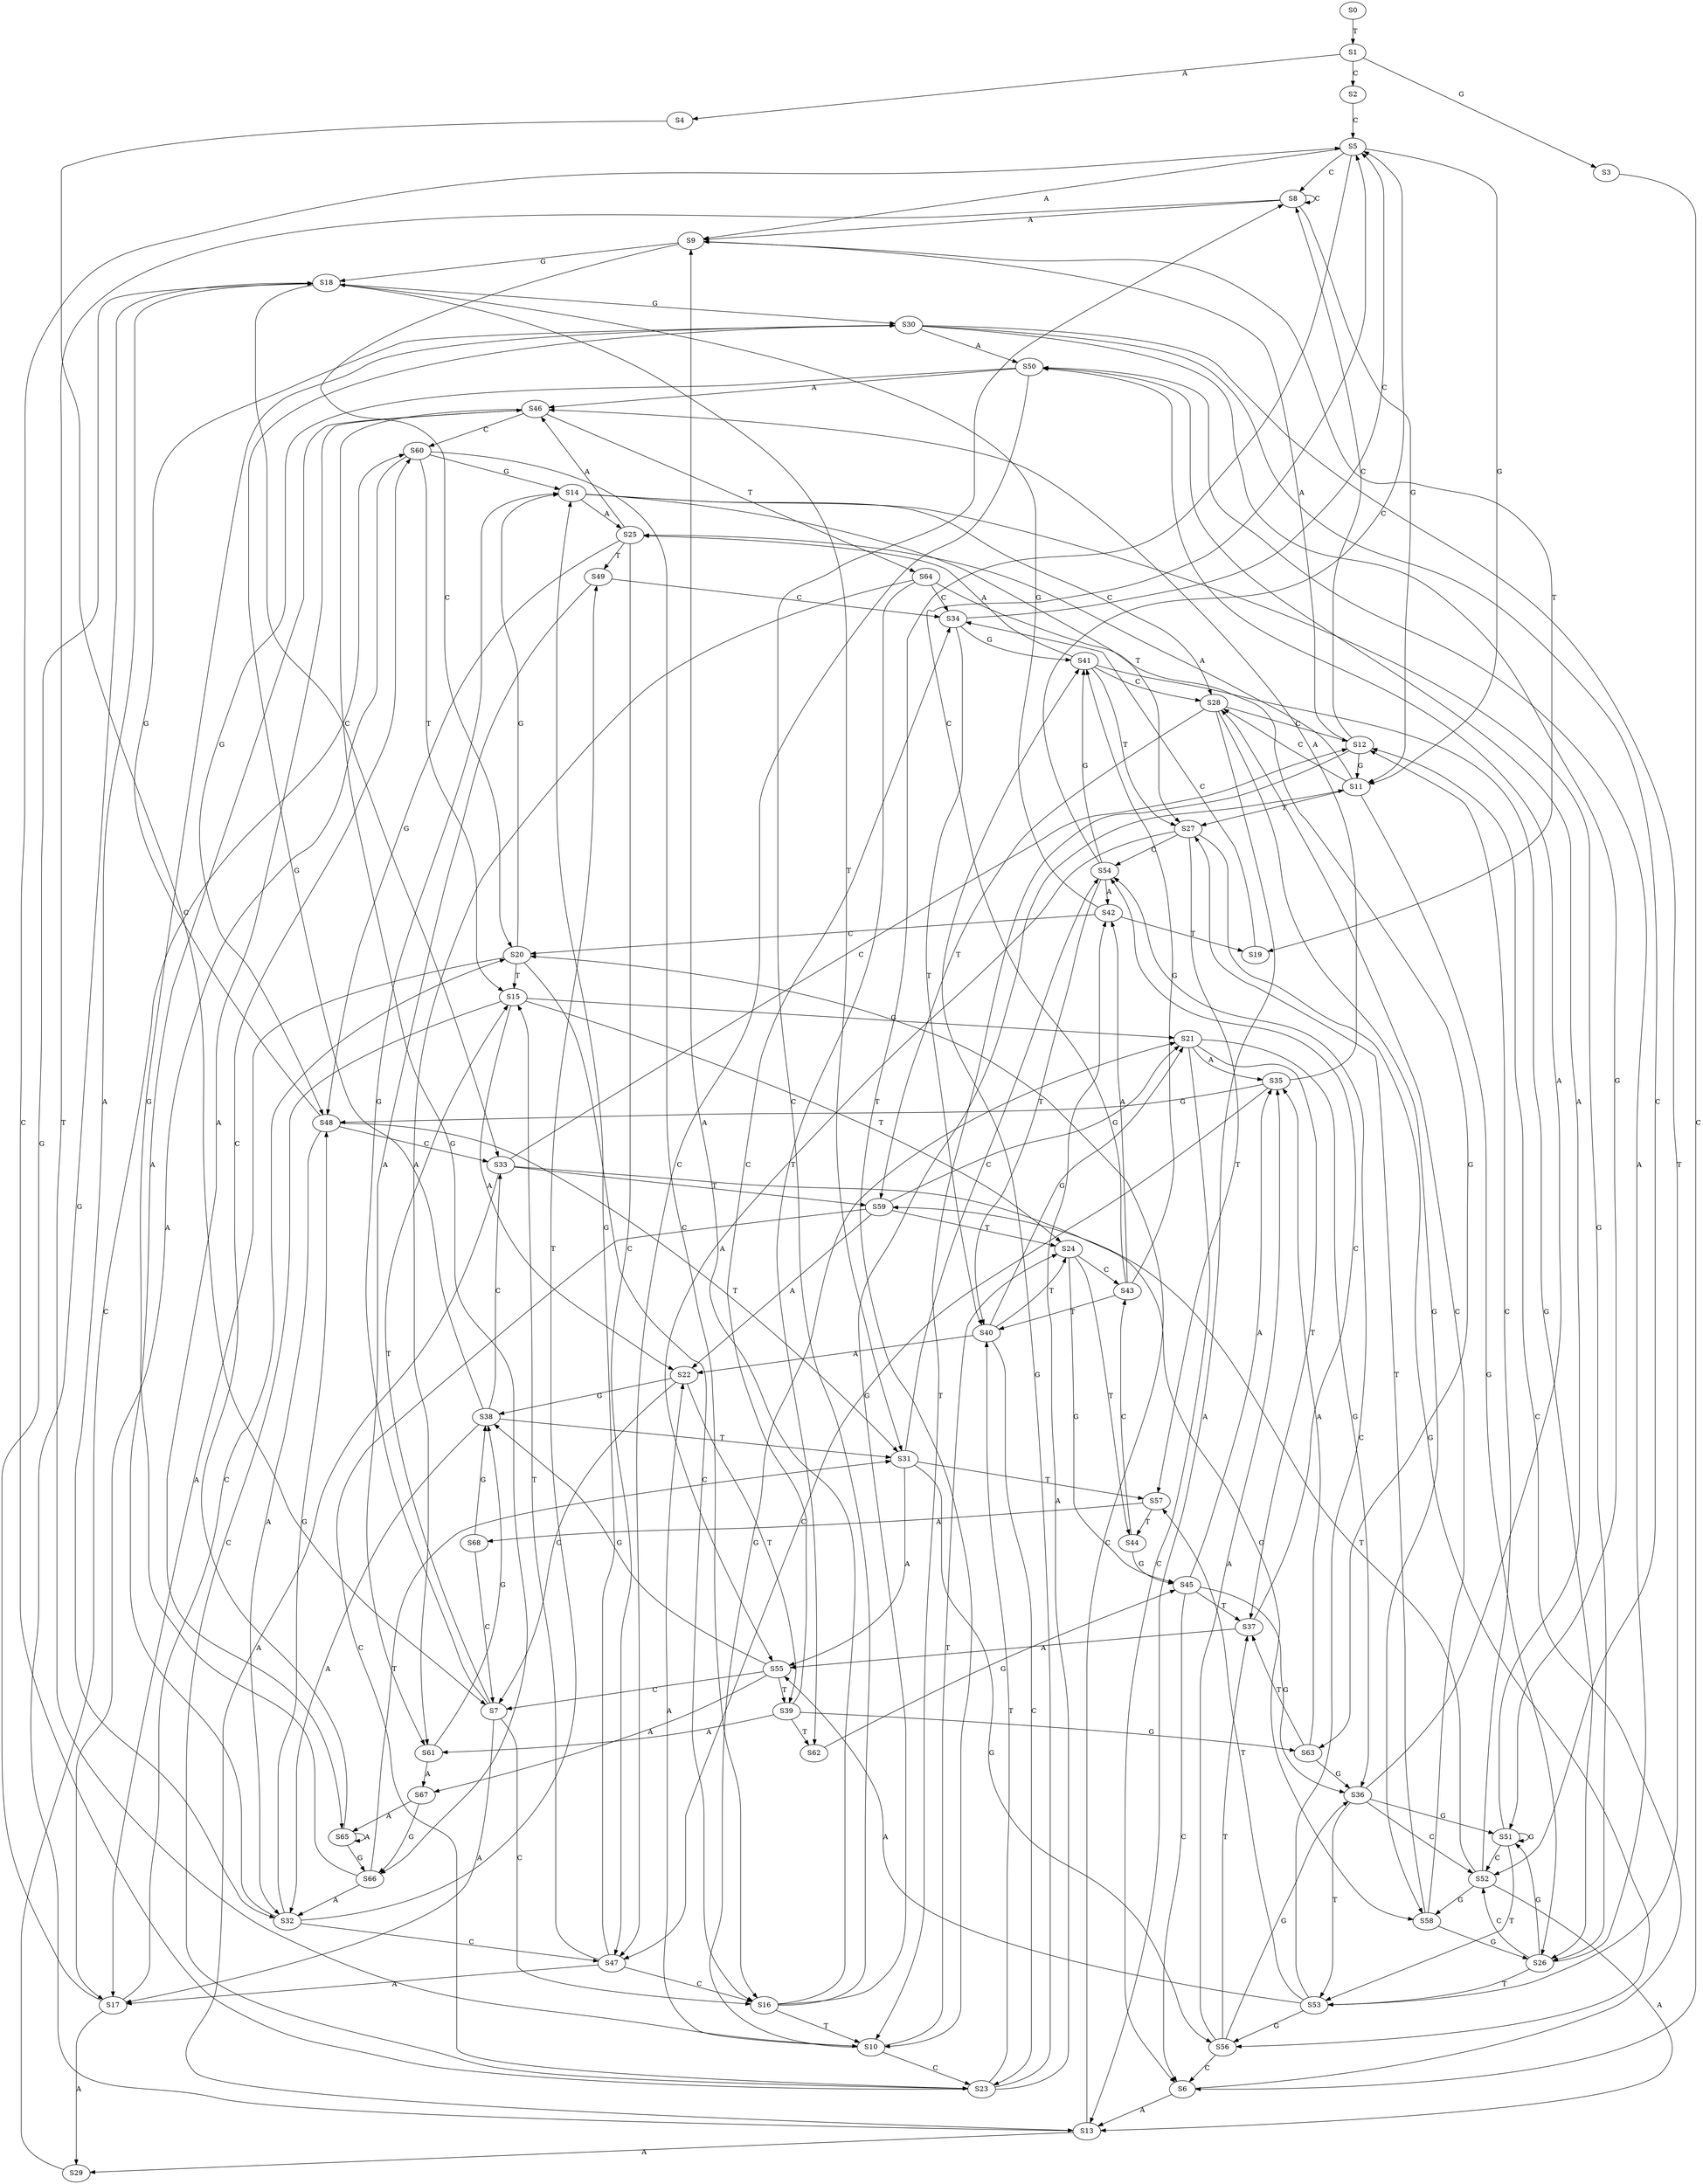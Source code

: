 strict digraph  {
	S0 -> S1 [ label = T ];
	S1 -> S2 [ label = C ];
	S1 -> S3 [ label = G ];
	S1 -> S4 [ label = A ];
	S2 -> S5 [ label = C ];
	S3 -> S6 [ label = C ];
	S4 -> S7 [ label = C ];
	S5 -> S8 [ label = C ];
	S5 -> S9 [ label = A ];
	S5 -> S10 [ label = T ];
	S5 -> S11 [ label = G ];
	S6 -> S12 [ label = C ];
	S6 -> S13 [ label = A ];
	S7 -> S14 [ label = G ];
	S7 -> S15 [ label = T ];
	S7 -> S16 [ label = C ];
	S7 -> S17 [ label = A ];
	S8 -> S11 [ label = G ];
	S8 -> S8 [ label = C ];
	S8 -> S9 [ label = A ];
	S8 -> S10 [ label = T ];
	S9 -> S18 [ label = G ];
	S9 -> S19 [ label = T ];
	S9 -> S20 [ label = C ];
	S10 -> S21 [ label = G ];
	S10 -> S22 [ label = A ];
	S10 -> S23 [ label = C ];
	S10 -> S24 [ label = T ];
	S11 -> S25 [ label = A ];
	S11 -> S26 [ label = G ];
	S11 -> S27 [ label = T ];
	S11 -> S28 [ label = C ];
	S12 -> S11 [ label = G ];
	S12 -> S9 [ label = A ];
	S12 -> S10 [ label = T ];
	S12 -> S8 [ label = C ];
	S13 -> S18 [ label = G ];
	S13 -> S20 [ label = C ];
	S13 -> S29 [ label = A ];
	S14 -> S26 [ label = G ];
	S14 -> S25 [ label = A ];
	S14 -> S27 [ label = T ];
	S14 -> S28 [ label = C ];
	S15 -> S22 [ label = A ];
	S15 -> S23 [ label = C ];
	S15 -> S24 [ label = T ];
	S15 -> S21 [ label = G ];
	S16 -> S8 [ label = C ];
	S16 -> S9 [ label = A ];
	S16 -> S10 [ label = T ];
	S16 -> S11 [ label = G ];
	S17 -> S18 [ label = G ];
	S17 -> S20 [ label = C ];
	S17 -> S29 [ label = A ];
	S18 -> S30 [ label = G ];
	S18 -> S31 [ label = T ];
	S18 -> S32 [ label = A ];
	S18 -> S33 [ label = C ];
	S19 -> S34 [ label = C ];
	S20 -> S15 [ label = T ];
	S20 -> S16 [ label = C ];
	S20 -> S17 [ label = A ];
	S20 -> S14 [ label = G ];
	S21 -> S35 [ label = A ];
	S21 -> S6 [ label = C ];
	S21 -> S36 [ label = G ];
	S21 -> S37 [ label = T ];
	S22 -> S38 [ label = G ];
	S22 -> S39 [ label = T ];
	S22 -> S7 [ label = C ];
	S23 -> S40 [ label = T ];
	S23 -> S41 [ label = G ];
	S23 -> S5 [ label = C ];
	S23 -> S42 [ label = A ];
	S24 -> S43 [ label = C ];
	S24 -> S44 [ label = T ];
	S24 -> S45 [ label = G ];
	S25 -> S46 [ label = A ];
	S25 -> S47 [ label = C ];
	S25 -> S48 [ label = G ];
	S25 -> S49 [ label = T ];
	S26 -> S50 [ label = A ];
	S26 -> S51 [ label = G ];
	S26 -> S52 [ label = C ];
	S26 -> S53 [ label = T ];
	S27 -> S54 [ label = C ];
	S27 -> S55 [ label = A ];
	S27 -> S56 [ label = G ];
	S27 -> S57 [ label = T ];
	S28 -> S58 [ label = G ];
	S28 -> S59 [ label = T ];
	S28 -> S12 [ label = C ];
	S28 -> S13 [ label = A ];
	S29 -> S60 [ label = C ];
	S30 -> S50 [ label = A ];
	S30 -> S51 [ label = G ];
	S30 -> S53 [ label = T ];
	S30 -> S52 [ label = C ];
	S31 -> S55 [ label = A ];
	S31 -> S54 [ label = C ];
	S31 -> S56 [ label = G ];
	S31 -> S57 [ label = T ];
	S32 -> S46 [ label = A ];
	S32 -> S47 [ label = C ];
	S32 -> S49 [ label = T ];
	S32 -> S48 [ label = G ];
	S33 -> S12 [ label = C ];
	S33 -> S13 [ label = A ];
	S33 -> S59 [ label = T ];
	S33 -> S58 [ label = G ];
	S34 -> S5 [ label = C ];
	S34 -> S41 [ label = G ];
	S34 -> S40 [ label = T ];
	S35 -> S48 [ label = G ];
	S35 -> S47 [ label = C ];
	S35 -> S46 [ label = A ];
	S36 -> S51 [ label = G ];
	S36 -> S52 [ label = C ];
	S36 -> S50 [ label = A ];
	S36 -> S53 [ label = T ];
	S37 -> S54 [ label = C ];
	S37 -> S55 [ label = A ];
	S38 -> S31 [ label = T ];
	S38 -> S32 [ label = A ];
	S38 -> S33 [ label = C ];
	S38 -> S30 [ label = G ];
	S39 -> S34 [ label = C ];
	S39 -> S61 [ label = A ];
	S39 -> S62 [ label = T ];
	S39 -> S63 [ label = G ];
	S40 -> S21 [ label = G ];
	S40 -> S23 [ label = C ];
	S40 -> S22 [ label = A ];
	S40 -> S24 [ label = T ];
	S41 -> S26 [ label = G ];
	S41 -> S27 [ label = T ];
	S41 -> S28 [ label = C ];
	S41 -> S25 [ label = A ];
	S42 -> S19 [ label = T ];
	S42 -> S20 [ label = C ];
	S42 -> S18 [ label = G ];
	S43 -> S42 [ label = A ];
	S43 -> S40 [ label = T ];
	S43 -> S5 [ label = C ];
	S43 -> S41 [ label = G ];
	S44 -> S45 [ label = G ];
	S44 -> S43 [ label = C ];
	S45 -> S36 [ label = G ];
	S45 -> S6 [ label = C ];
	S45 -> S37 [ label = T ];
	S45 -> S35 [ label = A ];
	S46 -> S64 [ label = T ];
	S46 -> S60 [ label = C ];
	S46 -> S65 [ label = A ];
	S46 -> S66 [ label = G ];
	S47 -> S15 [ label = T ];
	S47 -> S14 [ label = G ];
	S47 -> S16 [ label = C ];
	S47 -> S17 [ label = A ];
	S48 -> S31 [ label = T ];
	S48 -> S32 [ label = A ];
	S48 -> S30 [ label = G ];
	S48 -> S33 [ label = C ];
	S49 -> S61 [ label = A ];
	S49 -> S34 [ label = C ];
	S50 -> S46 [ label = A ];
	S50 -> S47 [ label = C ];
	S50 -> S48 [ label = G ];
	S51 -> S53 [ label = T ];
	S51 -> S52 [ label = C ];
	S51 -> S51 [ label = G ];
	S51 -> S50 [ label = A ];
	S52 -> S59 [ label = T ];
	S52 -> S12 [ label = C ];
	S52 -> S13 [ label = A ];
	S52 -> S58 [ label = G ];
	S53 -> S55 [ label = A ];
	S53 -> S54 [ label = C ];
	S53 -> S56 [ label = G ];
	S53 -> S57 [ label = T ];
	S54 -> S40 [ label = T ];
	S54 -> S41 [ label = G ];
	S54 -> S42 [ label = A ];
	S54 -> S5 [ label = C ];
	S55 -> S39 [ label = T ];
	S55 -> S38 [ label = G ];
	S55 -> S67 [ label = A ];
	S55 -> S7 [ label = C ];
	S56 -> S37 [ label = T ];
	S56 -> S36 [ label = G ];
	S56 -> S35 [ label = A ];
	S56 -> S6 [ label = C ];
	S57 -> S68 [ label = A ];
	S57 -> S44 [ label = T ];
	S58 -> S26 [ label = G ];
	S58 -> S28 [ label = C ];
	S58 -> S27 [ label = T ];
	S59 -> S22 [ label = A ];
	S59 -> S23 [ label = C ];
	S59 -> S24 [ label = T ];
	S59 -> S21 [ label = G ];
	S60 -> S17 [ label = A ];
	S60 -> S16 [ label = C ];
	S60 -> S14 [ label = G ];
	S60 -> S15 [ label = T ];
	S61 -> S38 [ label = G ];
	S61 -> S67 [ label = A ];
	S62 -> S45 [ label = G ];
	S63 -> S36 [ label = G ];
	S63 -> S35 [ label = A ];
	S63 -> S37 [ label = T ];
	S64 -> S61 [ label = A ];
	S64 -> S34 [ label = C ];
	S64 -> S63 [ label = G ];
	S64 -> S62 [ label = T ];
	S65 -> S66 [ label = G ];
	S65 -> S60 [ label = C ];
	S65 -> S65 [ label = A ];
	S66 -> S31 [ label = T ];
	S66 -> S32 [ label = A ];
	S66 -> S30 [ label = G ];
	S67 -> S66 [ label = G ];
	S67 -> S65 [ label = A ];
	S68 -> S7 [ label = C ];
	S68 -> S38 [ label = G ];
}
